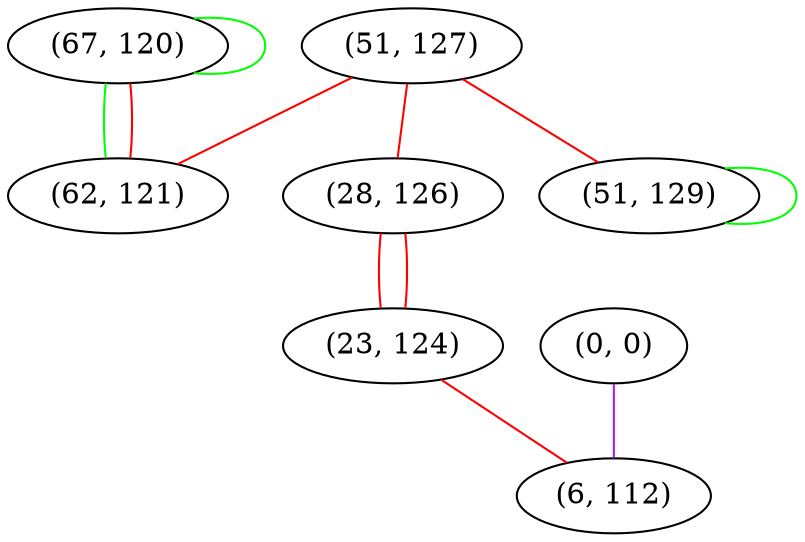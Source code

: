 graph "" {
"(67, 120)";
"(51, 127)";
"(0, 0)";
"(28, 126)";
"(23, 124)";
"(62, 121)";
"(51, 129)";
"(6, 112)";
"(67, 120)" -- "(67, 120)"  [color=green, key=0, weight=2];
"(67, 120)" -- "(62, 121)"  [color=green, key=0, weight=2];
"(67, 120)" -- "(62, 121)"  [color=red, key=1, weight=1];
"(51, 127)" -- "(62, 121)"  [color=red, key=0, weight=1];
"(51, 127)" -- "(51, 129)"  [color=red, key=0, weight=1];
"(51, 127)" -- "(28, 126)"  [color=red, key=0, weight=1];
"(0, 0)" -- "(6, 112)"  [color=purple, key=0, weight=4];
"(28, 126)" -- "(23, 124)"  [color=red, key=0, weight=1];
"(28, 126)" -- "(23, 124)"  [color=red, key=1, weight=1];
"(23, 124)" -- "(6, 112)"  [color=red, key=0, weight=1];
"(51, 129)" -- "(51, 129)"  [color=green, key=0, weight=2];
}
